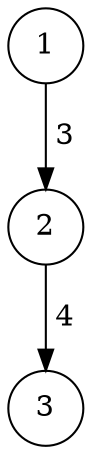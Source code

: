 digraph G {
1 [shape="circle" label="1"];
2 [shape="circle" label="2"];
3 [shape="circle" label="3"];
1->2 [label=" 3 "];
2->3 [label=" 4 "];
}